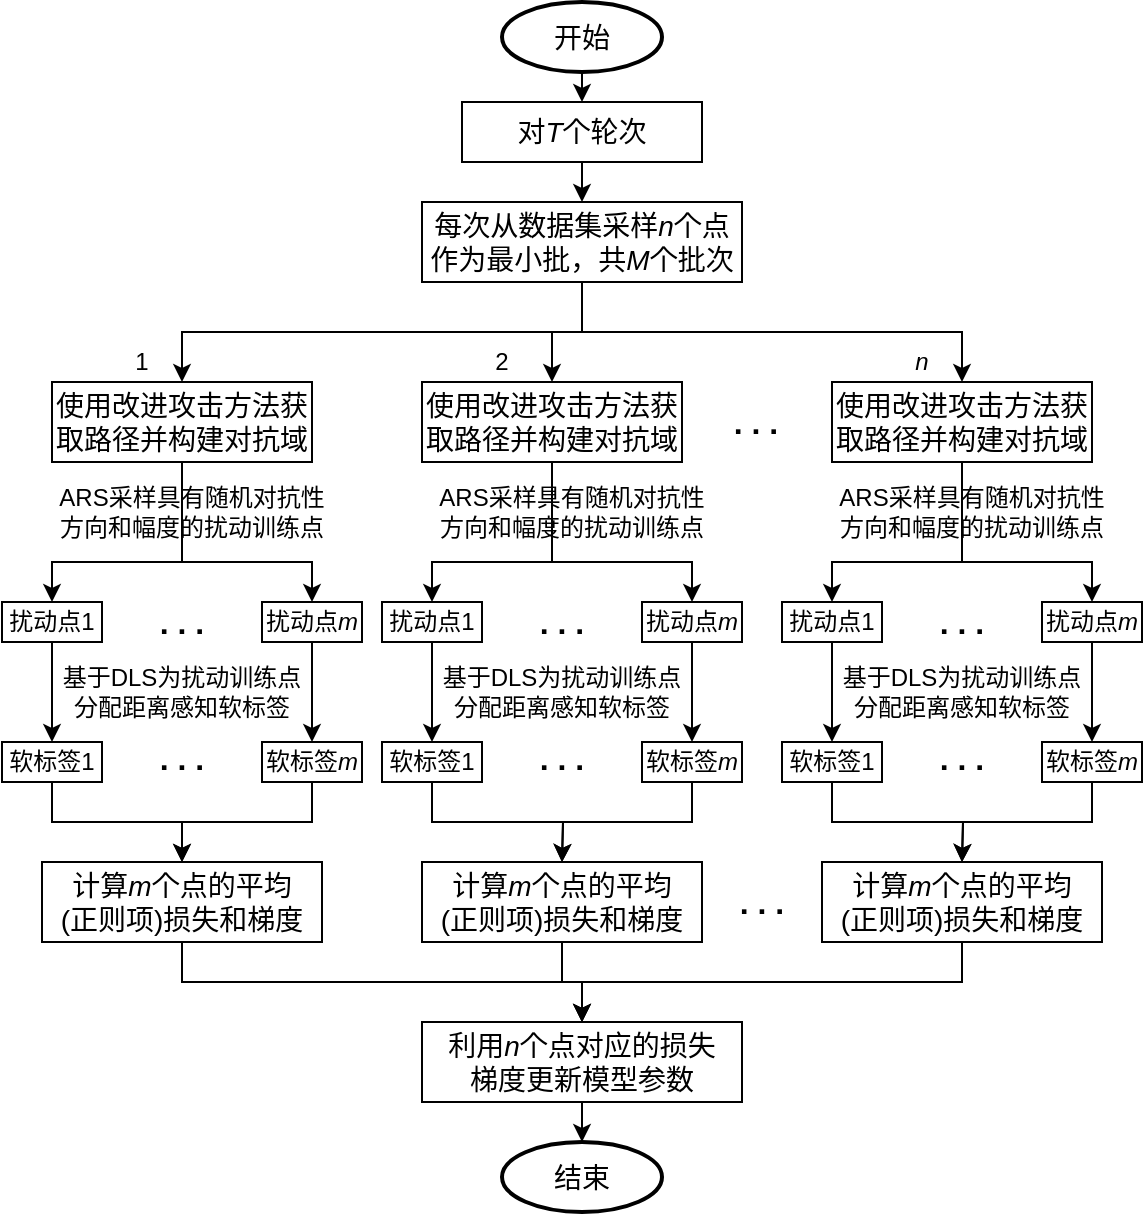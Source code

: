 <mxfile version="21.3.5" type="github">
  <diagram name="第 1 页" id="MnjlSnw96ZEYYFgfHTCJ">
    <mxGraphModel dx="1293" dy="785" grid="1" gridSize="10" guides="1" tooltips="1" connect="1" arrows="1" fold="1" page="1" pageScale="1" pageWidth="827" pageHeight="1169" math="0" shadow="0">
      <root>
        <mxCell id="0" />
        <mxCell id="1" parent="0" />
        <mxCell id="rwNcY4Yg_PhgB3yi368k-56" style="edgeStyle=orthogonalEdgeStyle;rounded=0;orthogonalLoop=1;jettySize=auto;html=1;exitX=0.5;exitY=1;exitDx=0;exitDy=0;entryX=0.5;entryY=0;entryDx=0;entryDy=0;" parent="1" source="rwNcY4Yg_PhgB3yi368k-52" target="rwNcY4Yg_PhgB3yi368k-55" edge="1">
          <mxGeometry relative="1" as="geometry" />
        </mxCell>
        <mxCell id="rwNcY4Yg_PhgB3yi368k-52" value="&lt;font style=&quot;font-size: 14px;&quot;&gt;对&lt;i&gt;T&lt;/i&gt;个轮次&lt;/font&gt;" style="rounded=0;whiteSpace=wrap;html=1;" parent="1" vertex="1">
          <mxGeometry x="320" y="60" width="120" height="30" as="geometry" />
        </mxCell>
        <mxCell id="rwNcY4Yg_PhgB3yi368k-61" style="edgeStyle=orthogonalEdgeStyle;rounded=0;orthogonalLoop=1;jettySize=auto;html=1;exitX=0.5;exitY=1;exitDx=0;exitDy=0;" parent="1" source="rwNcY4Yg_PhgB3yi368k-55" target="rwNcY4Yg_PhgB3yi368k-58" edge="1">
          <mxGeometry relative="1" as="geometry" />
        </mxCell>
        <mxCell id="rwNcY4Yg_PhgB3yi368k-62" style="edgeStyle=orthogonalEdgeStyle;rounded=0;orthogonalLoop=1;jettySize=auto;html=1;exitX=0.5;exitY=1;exitDx=0;exitDy=0;entryX=0.5;entryY=0;entryDx=0;entryDy=0;" parent="1" source="rwNcY4Yg_PhgB3yi368k-55" target="Xqxh_tt3NqKoXO2El6Pr-1" edge="1">
          <mxGeometry relative="1" as="geometry">
            <mxPoint x="365" y="200" as="targetPoint" />
          </mxGeometry>
        </mxCell>
        <mxCell id="rwNcY4Yg_PhgB3yi368k-63" style="edgeStyle=orthogonalEdgeStyle;rounded=0;orthogonalLoop=1;jettySize=auto;html=1;exitX=0.5;exitY=1;exitDx=0;exitDy=0;entryX=0.5;entryY=0;entryDx=0;entryDy=0;" parent="1" source="rwNcY4Yg_PhgB3yi368k-55" target="Xqxh_tt3NqKoXO2El6Pr-2" edge="1">
          <mxGeometry relative="1" as="geometry">
            <mxPoint x="570" y="200" as="targetPoint" />
          </mxGeometry>
        </mxCell>
        <mxCell id="rwNcY4Yg_PhgB3yi368k-55" value="&lt;font style=&quot;font-size: 14px;&quot;&gt;每次从数据集采样&lt;i&gt;n&lt;/i&gt;个点作为最小批，共&lt;i&gt;M&lt;/i&gt;个批次&lt;br&gt;&lt;/font&gt;" style="rounded=0;whiteSpace=wrap;html=1;" parent="1" vertex="1">
          <mxGeometry x="300" y="110" width="160" height="40" as="geometry" />
        </mxCell>
        <mxCell id="rwNcY4Yg_PhgB3yi368k-126" style="edgeStyle=orthogonalEdgeStyle;rounded=0;orthogonalLoop=1;jettySize=auto;html=1;exitX=0.5;exitY=1;exitDx=0;exitDy=0;entryX=0.5;entryY=0;entryDx=0;entryDy=0;" parent="1" source="rwNcY4Yg_PhgB3yi368k-58" target="rwNcY4Yg_PhgB3yi368k-69" edge="1">
          <mxGeometry relative="1" as="geometry">
            <Array as="points">
              <mxPoint x="180" y="290" />
              <mxPoint x="115" y="290" />
            </Array>
          </mxGeometry>
        </mxCell>
        <mxCell id="rwNcY4Yg_PhgB3yi368k-127" style="edgeStyle=orthogonalEdgeStyle;rounded=0;orthogonalLoop=1;jettySize=auto;html=1;exitX=0.5;exitY=1;exitDx=0;exitDy=0;entryX=0.5;entryY=0;entryDx=0;entryDy=0;" parent="1" source="rwNcY4Yg_PhgB3yi368k-58" target="rwNcY4Yg_PhgB3yi368k-70" edge="1">
          <mxGeometry relative="1" as="geometry">
            <Array as="points">
              <mxPoint x="180" y="290" />
              <mxPoint x="245" y="290" />
            </Array>
          </mxGeometry>
        </mxCell>
        <mxCell id="rwNcY4Yg_PhgB3yi368k-58" value="&lt;font style=&quot;font-size: 14px;&quot;&gt;使用改进攻击方法获取路径并构建对抗域&lt;br&gt;&lt;/font&gt;" style="rounded=0;whiteSpace=wrap;html=1;" parent="1" vertex="1">
          <mxGeometry x="115" y="200" width="130" height="40" as="geometry" />
        </mxCell>
        <mxCell id="rwNcY4Yg_PhgB3yi368k-128" style="edgeStyle=orthogonalEdgeStyle;rounded=0;orthogonalLoop=1;jettySize=auto;html=1;exitX=0.5;exitY=1;exitDx=0;exitDy=0;entryX=0.5;entryY=0;entryDx=0;entryDy=0;" parent="1" target="rwNcY4Yg_PhgB3yi368k-90" edge="1">
          <mxGeometry relative="1" as="geometry">
            <Array as="points">
              <mxPoint x="365" y="290" />
              <mxPoint x="305" y="290" />
            </Array>
            <mxPoint x="365" y="240" as="sourcePoint" />
          </mxGeometry>
        </mxCell>
        <mxCell id="rwNcY4Yg_PhgB3yi368k-129" style="edgeStyle=orthogonalEdgeStyle;rounded=0;orthogonalLoop=1;jettySize=auto;html=1;exitX=0.5;exitY=1;exitDx=0;exitDy=0;" parent="1" target="rwNcY4Yg_PhgB3yi368k-92" edge="1">
          <mxGeometry relative="1" as="geometry">
            <Array as="points">
              <mxPoint x="365" y="290" />
              <mxPoint x="435" y="290" />
            </Array>
            <mxPoint x="365" y="240" as="sourcePoint" />
          </mxGeometry>
        </mxCell>
        <mxCell id="rwNcY4Yg_PhgB3yi368k-133" style="edgeStyle=orthogonalEdgeStyle;rounded=0;orthogonalLoop=1;jettySize=auto;html=1;exitX=0.5;exitY=1;exitDx=0;exitDy=0;" parent="1" target="rwNcY4Yg_PhgB3yi368k-105" edge="1">
          <mxGeometry relative="1" as="geometry">
            <Array as="points">
              <mxPoint x="570" y="290" />
              <mxPoint x="505" y="290" />
            </Array>
            <mxPoint x="570" y="240" as="sourcePoint" />
          </mxGeometry>
        </mxCell>
        <mxCell id="rwNcY4Yg_PhgB3yi368k-134" style="edgeStyle=orthogonalEdgeStyle;rounded=0;orthogonalLoop=1;jettySize=auto;html=1;exitX=0.5;exitY=1;exitDx=0;exitDy=0;" parent="1" target="rwNcY4Yg_PhgB3yi368k-107" edge="1">
          <mxGeometry relative="1" as="geometry">
            <Array as="points">
              <mxPoint x="570" y="290" />
              <mxPoint x="635" y="290" />
            </Array>
            <mxPoint x="570" y="240" as="sourcePoint" />
          </mxGeometry>
        </mxCell>
        <mxCell id="rwNcY4Yg_PhgB3yi368k-65" value="1" style="text;html=1;strokeColor=none;fillColor=none;align=center;verticalAlign=middle;whiteSpace=wrap;rounded=0;" parent="1" vertex="1">
          <mxGeometry x="150" y="180" width="20" height="20" as="geometry" />
        </mxCell>
        <mxCell id="rwNcY4Yg_PhgB3yi368k-66" value="2" style="text;html=1;strokeColor=none;fillColor=none;align=center;verticalAlign=middle;whiteSpace=wrap;rounded=0;" parent="1" vertex="1">
          <mxGeometry x="330" y="180" width="20" height="20" as="geometry" />
        </mxCell>
        <mxCell id="rwNcY4Yg_PhgB3yi368k-67" value="&lt;i&gt;n&lt;/i&gt;" style="text;html=1;strokeColor=none;fillColor=none;align=center;verticalAlign=middle;whiteSpace=wrap;rounded=0;" parent="1" vertex="1">
          <mxGeometry x="540" y="180" width="20" height="20" as="geometry" />
        </mxCell>
        <mxCell id="rwNcY4Yg_PhgB3yi368k-68" value="&lt;font size=&quot;1&quot; style=&quot;&quot;&gt;&lt;b style=&quot;font-size: 16px;&quot;&gt;. . .&lt;/b&gt;&lt;/font&gt;" style="text;html=1;strokeColor=none;fillColor=none;align=center;verticalAlign=middle;whiteSpace=wrap;rounded=0;" parent="1" vertex="1">
          <mxGeometry x="432" y="212.5" width="70" height="15" as="geometry" />
        </mxCell>
        <mxCell id="rwNcY4Yg_PhgB3yi368k-79" style="edgeStyle=orthogonalEdgeStyle;rounded=0;orthogonalLoop=1;jettySize=auto;html=1;exitX=0.5;exitY=1;exitDx=0;exitDy=0;entryX=0.5;entryY=0;entryDx=0;entryDy=0;" parent="1" source="rwNcY4Yg_PhgB3yi368k-69" target="rwNcY4Yg_PhgB3yi368k-76" edge="1">
          <mxGeometry relative="1" as="geometry" />
        </mxCell>
        <mxCell id="rwNcY4Yg_PhgB3yi368k-69" value="&lt;font style=&quot;font-size: 12px;&quot;&gt;扰动点1&lt;/font&gt;" style="rounded=0;whiteSpace=wrap;html=1;" parent="1" vertex="1">
          <mxGeometry x="90" y="310" width="50" height="20" as="geometry" />
        </mxCell>
        <mxCell id="rwNcY4Yg_PhgB3yi368k-80" style="edgeStyle=orthogonalEdgeStyle;rounded=0;orthogonalLoop=1;jettySize=auto;html=1;exitX=0.5;exitY=1;exitDx=0;exitDy=0;entryX=0.5;entryY=0;entryDx=0;entryDy=0;" parent="1" source="rwNcY4Yg_PhgB3yi368k-70" target="rwNcY4Yg_PhgB3yi368k-77" edge="1">
          <mxGeometry relative="1" as="geometry" />
        </mxCell>
        <mxCell id="rwNcY4Yg_PhgB3yi368k-70" value="&lt;font style=&quot;font-size: 12px;&quot;&gt;扰动点&lt;i&gt;m&lt;/i&gt;&lt;/font&gt;" style="rounded=0;whiteSpace=wrap;html=1;" parent="1" vertex="1">
          <mxGeometry x="220" y="310" width="50" height="20" as="geometry" />
        </mxCell>
        <mxCell id="rwNcY4Yg_PhgB3yi368k-73" value="ARS采样具有随机对抗性方向和幅度的扰动训练点" style="text;html=1;strokeColor=none;fillColor=none;align=center;verticalAlign=middle;whiteSpace=wrap;rounded=0;" parent="1" vertex="1">
          <mxGeometry x="115" y="250" width="140" height="30" as="geometry" />
        </mxCell>
        <mxCell id="rwNcY4Yg_PhgB3yi368k-75" value="&lt;font size=&quot;1&quot; style=&quot;&quot;&gt;&lt;b style=&quot;font-size: 16px;&quot;&gt;. . .&lt;/b&gt;&lt;/font&gt;" style="text;html=1;strokeColor=none;fillColor=none;align=center;verticalAlign=middle;whiteSpace=wrap;rounded=0;" parent="1" vertex="1">
          <mxGeometry x="160" y="312.5" width="40" height="15" as="geometry" />
        </mxCell>
        <mxCell id="rwNcY4Yg_PhgB3yi368k-83" style="edgeStyle=orthogonalEdgeStyle;rounded=0;orthogonalLoop=1;jettySize=auto;html=1;exitX=0.5;exitY=1;exitDx=0;exitDy=0;" parent="1" source="rwNcY4Yg_PhgB3yi368k-76" target="rwNcY4Yg_PhgB3yi368k-82" edge="1">
          <mxGeometry relative="1" as="geometry" />
        </mxCell>
        <mxCell id="rwNcY4Yg_PhgB3yi368k-76" value="&lt;font style=&quot;font-size: 12px;&quot;&gt;软标签1&lt;/font&gt;" style="rounded=0;whiteSpace=wrap;html=1;" parent="1" vertex="1">
          <mxGeometry x="90" y="380" width="50" height="20" as="geometry" />
        </mxCell>
        <mxCell id="rwNcY4Yg_PhgB3yi368k-84" style="edgeStyle=orthogonalEdgeStyle;rounded=0;orthogonalLoop=1;jettySize=auto;html=1;exitX=0.5;exitY=1;exitDx=0;exitDy=0;" parent="1" source="rwNcY4Yg_PhgB3yi368k-77" target="rwNcY4Yg_PhgB3yi368k-82" edge="1">
          <mxGeometry relative="1" as="geometry" />
        </mxCell>
        <mxCell id="rwNcY4Yg_PhgB3yi368k-77" value="&lt;font style=&quot;font-size: 12px;&quot;&gt;软标签&lt;i&gt;m&lt;/i&gt;&lt;br&gt;&lt;/font&gt;" style="rounded=0;whiteSpace=wrap;html=1;" parent="1" vertex="1">
          <mxGeometry x="220" y="380" width="50" height="20" as="geometry" />
        </mxCell>
        <mxCell id="rwNcY4Yg_PhgB3yi368k-78" value="&lt;font size=&quot;1&quot; style=&quot;&quot;&gt;&lt;b style=&quot;font-size: 16px;&quot;&gt;. . .&lt;/b&gt;&lt;/font&gt;" style="text;html=1;strokeColor=none;fillColor=none;align=center;verticalAlign=middle;whiteSpace=wrap;rounded=0;" parent="1" vertex="1">
          <mxGeometry x="160" y="380" width="40" height="15" as="geometry" />
        </mxCell>
        <mxCell id="rwNcY4Yg_PhgB3yi368k-81" value="基于DLS为扰动训练点分配距离感知软标签" style="text;html=1;strokeColor=none;fillColor=none;align=center;verticalAlign=middle;whiteSpace=wrap;rounded=0;" parent="1" vertex="1">
          <mxGeometry x="115" y="340" width="130" height="30" as="geometry" />
        </mxCell>
        <mxCell id="rwNcY4Yg_PhgB3yi368k-130" style="edgeStyle=orthogonalEdgeStyle;rounded=0;orthogonalLoop=1;jettySize=auto;html=1;exitX=0.5;exitY=1;exitDx=0;exitDy=0;entryX=0.5;entryY=0;entryDx=0;entryDy=0;" parent="1" source="rwNcY4Yg_PhgB3yi368k-82" target="rwNcY4Yg_PhgB3yi368k-85" edge="1">
          <mxGeometry relative="1" as="geometry" />
        </mxCell>
        <mxCell id="rwNcY4Yg_PhgB3yi368k-82" value="&lt;font style=&quot;font-size: 14px;&quot;&gt;计算&lt;i&gt;m&lt;/i&gt;个点的平均&lt;br&gt;(正则项)损失和梯度&lt;br&gt;&lt;/font&gt;" style="rounded=0;whiteSpace=wrap;html=1;" parent="1" vertex="1">
          <mxGeometry x="110" y="440" width="140" height="40" as="geometry" />
        </mxCell>
        <mxCell id="1ckakKpShPG1FpMabYau-4" style="edgeStyle=orthogonalEdgeStyle;rounded=0;orthogonalLoop=1;jettySize=auto;html=1;exitX=0.5;exitY=1;exitDx=0;exitDy=0;entryX=0.5;entryY=0;entryDx=0;entryDy=0;entryPerimeter=0;" edge="1" parent="1" source="rwNcY4Yg_PhgB3yi368k-85" target="1ckakKpShPG1FpMabYau-3">
          <mxGeometry relative="1" as="geometry" />
        </mxCell>
        <mxCell id="rwNcY4Yg_PhgB3yi368k-85" value="&lt;font style=&quot;font-size: 14px;&quot;&gt;利用&lt;i&gt;n&lt;/i&gt;个点对应的损失&lt;br&gt;梯度更新模型参数&lt;br&gt;&lt;/font&gt;" style="rounded=0;whiteSpace=wrap;html=1;" parent="1" vertex="1">
          <mxGeometry x="300" y="520" width="160" height="40" as="geometry" />
        </mxCell>
        <mxCell id="rwNcY4Yg_PhgB3yi368k-89" style="edgeStyle=orthogonalEdgeStyle;rounded=0;orthogonalLoop=1;jettySize=auto;html=1;exitX=0.5;exitY=1;exitDx=0;exitDy=0;entryX=0.5;entryY=0;entryDx=0;entryDy=0;" parent="1" source="rwNcY4Yg_PhgB3yi368k-90" target="rwNcY4Yg_PhgB3yi368k-96" edge="1">
          <mxGeometry relative="1" as="geometry" />
        </mxCell>
        <mxCell id="rwNcY4Yg_PhgB3yi368k-90" value="&lt;font style=&quot;font-size: 12px;&quot;&gt;扰动点1&lt;/font&gt;" style="rounded=0;whiteSpace=wrap;html=1;" parent="1" vertex="1">
          <mxGeometry x="280" y="310" width="50" height="20" as="geometry" />
        </mxCell>
        <mxCell id="rwNcY4Yg_PhgB3yi368k-91" style="edgeStyle=orthogonalEdgeStyle;rounded=0;orthogonalLoop=1;jettySize=auto;html=1;exitX=0.5;exitY=1;exitDx=0;exitDy=0;entryX=0.5;entryY=0;entryDx=0;entryDy=0;" parent="1" source="rwNcY4Yg_PhgB3yi368k-92" target="rwNcY4Yg_PhgB3yi368k-98" edge="1">
          <mxGeometry relative="1" as="geometry" />
        </mxCell>
        <mxCell id="rwNcY4Yg_PhgB3yi368k-92" value="&lt;font style=&quot;font-size: 12px;&quot;&gt;扰动点&lt;i&gt;m&lt;/i&gt;&lt;/font&gt;" style="rounded=0;whiteSpace=wrap;html=1;" parent="1" vertex="1">
          <mxGeometry x="410" y="310" width="50" height="20" as="geometry" />
        </mxCell>
        <mxCell id="rwNcY4Yg_PhgB3yi368k-93" value="ARS采样具有随机对抗性方向和幅度的扰动训练点" style="text;html=1;strokeColor=none;fillColor=none;align=center;verticalAlign=middle;whiteSpace=wrap;rounded=0;" parent="1" vertex="1">
          <mxGeometry x="305" y="250" width="140" height="30" as="geometry" />
        </mxCell>
        <mxCell id="rwNcY4Yg_PhgB3yi368k-94" value="&lt;font size=&quot;1&quot; style=&quot;&quot;&gt;&lt;b style=&quot;font-size: 16px;&quot;&gt;. . .&lt;/b&gt;&lt;/font&gt;" style="text;html=1;strokeColor=none;fillColor=none;align=center;verticalAlign=middle;whiteSpace=wrap;rounded=0;" parent="1" vertex="1">
          <mxGeometry x="350" y="312.5" width="40" height="15" as="geometry" />
        </mxCell>
        <mxCell id="rwNcY4Yg_PhgB3yi368k-95" style="edgeStyle=orthogonalEdgeStyle;rounded=0;orthogonalLoop=1;jettySize=auto;html=1;exitX=0.5;exitY=1;exitDx=0;exitDy=0;" parent="1" source="rwNcY4Yg_PhgB3yi368k-96" edge="1">
          <mxGeometry relative="1" as="geometry">
            <mxPoint x="370" y="440" as="targetPoint" />
          </mxGeometry>
        </mxCell>
        <mxCell id="rwNcY4Yg_PhgB3yi368k-96" value="&lt;font style=&quot;font-size: 12px;&quot;&gt;软标签1&lt;/font&gt;" style="rounded=0;whiteSpace=wrap;html=1;" parent="1" vertex="1">
          <mxGeometry x="280" y="380" width="50" height="20" as="geometry" />
        </mxCell>
        <mxCell id="rwNcY4Yg_PhgB3yi368k-97" style="edgeStyle=orthogonalEdgeStyle;rounded=0;orthogonalLoop=1;jettySize=auto;html=1;exitX=0.5;exitY=1;exitDx=0;exitDy=0;" parent="1" source="rwNcY4Yg_PhgB3yi368k-98" edge="1">
          <mxGeometry relative="1" as="geometry">
            <mxPoint x="370" y="440" as="targetPoint" />
          </mxGeometry>
        </mxCell>
        <mxCell id="rwNcY4Yg_PhgB3yi368k-98" value="&lt;font style=&quot;font-size: 12px;&quot;&gt;软标签&lt;i&gt;m&lt;/i&gt;&lt;br&gt;&lt;/font&gt;" style="rounded=0;whiteSpace=wrap;html=1;" parent="1" vertex="1">
          <mxGeometry x="410" y="380" width="50" height="20" as="geometry" />
        </mxCell>
        <mxCell id="rwNcY4Yg_PhgB3yi368k-99" value="&lt;font size=&quot;1&quot; style=&quot;&quot;&gt;&lt;b style=&quot;font-size: 16px;&quot;&gt;. . .&lt;/b&gt;&lt;/font&gt;" style="text;html=1;strokeColor=none;fillColor=none;align=center;verticalAlign=middle;whiteSpace=wrap;rounded=0;" parent="1" vertex="1">
          <mxGeometry x="350" y="380" width="40" height="15" as="geometry" />
        </mxCell>
        <mxCell id="rwNcY4Yg_PhgB3yi368k-100" value="基于DLS为扰动训练点分配距离感知软标签" style="text;html=1;strokeColor=none;fillColor=none;align=center;verticalAlign=middle;whiteSpace=wrap;rounded=0;" parent="1" vertex="1">
          <mxGeometry x="305" y="340" width="130" height="30" as="geometry" />
        </mxCell>
        <mxCell id="rwNcY4Yg_PhgB3yi368k-104" style="edgeStyle=orthogonalEdgeStyle;rounded=0;orthogonalLoop=1;jettySize=auto;html=1;exitX=0.5;exitY=1;exitDx=0;exitDy=0;entryX=0.5;entryY=0;entryDx=0;entryDy=0;" parent="1" source="rwNcY4Yg_PhgB3yi368k-105" target="rwNcY4Yg_PhgB3yi368k-111" edge="1">
          <mxGeometry relative="1" as="geometry" />
        </mxCell>
        <mxCell id="rwNcY4Yg_PhgB3yi368k-105" value="&lt;font style=&quot;font-size: 12px;&quot;&gt;扰动点1&lt;/font&gt;" style="rounded=0;whiteSpace=wrap;html=1;" parent="1" vertex="1">
          <mxGeometry x="480" y="310" width="50" height="20" as="geometry" />
        </mxCell>
        <mxCell id="rwNcY4Yg_PhgB3yi368k-106" style="edgeStyle=orthogonalEdgeStyle;rounded=0;orthogonalLoop=1;jettySize=auto;html=1;exitX=0.5;exitY=1;exitDx=0;exitDy=0;entryX=0.5;entryY=0;entryDx=0;entryDy=0;" parent="1" source="rwNcY4Yg_PhgB3yi368k-107" target="rwNcY4Yg_PhgB3yi368k-113" edge="1">
          <mxGeometry relative="1" as="geometry" />
        </mxCell>
        <mxCell id="rwNcY4Yg_PhgB3yi368k-107" value="&lt;font style=&quot;font-size: 12px;&quot;&gt;扰动点&lt;i&gt;m&lt;/i&gt;&lt;/font&gt;" style="rounded=0;whiteSpace=wrap;html=1;" parent="1" vertex="1">
          <mxGeometry x="610" y="310" width="50" height="20" as="geometry" />
        </mxCell>
        <mxCell id="rwNcY4Yg_PhgB3yi368k-108" value="ARS采样具有随机对抗性方向和幅度的扰动训练点" style="text;html=1;strokeColor=none;fillColor=none;align=center;verticalAlign=middle;whiteSpace=wrap;rounded=0;" parent="1" vertex="1">
          <mxGeometry x="505" y="250" width="140" height="30" as="geometry" />
        </mxCell>
        <mxCell id="rwNcY4Yg_PhgB3yi368k-109" value="&lt;font size=&quot;1&quot; style=&quot;&quot;&gt;&lt;b style=&quot;font-size: 16px;&quot;&gt;. . .&lt;/b&gt;&lt;/font&gt;" style="text;html=1;strokeColor=none;fillColor=none;align=center;verticalAlign=middle;whiteSpace=wrap;rounded=0;" parent="1" vertex="1">
          <mxGeometry x="550" y="312.5" width="40" height="15" as="geometry" />
        </mxCell>
        <mxCell id="rwNcY4Yg_PhgB3yi368k-110" style="edgeStyle=orthogonalEdgeStyle;rounded=0;orthogonalLoop=1;jettySize=auto;html=1;exitX=0.5;exitY=1;exitDx=0;exitDy=0;" parent="1" source="rwNcY4Yg_PhgB3yi368k-111" edge="1">
          <mxGeometry relative="1" as="geometry">
            <mxPoint x="570" y="440" as="targetPoint" />
          </mxGeometry>
        </mxCell>
        <mxCell id="rwNcY4Yg_PhgB3yi368k-111" value="&lt;font style=&quot;font-size: 12px;&quot;&gt;软标签1&lt;/font&gt;" style="rounded=0;whiteSpace=wrap;html=1;" parent="1" vertex="1">
          <mxGeometry x="480" y="380" width="50" height="20" as="geometry" />
        </mxCell>
        <mxCell id="rwNcY4Yg_PhgB3yi368k-112" style="edgeStyle=orthogonalEdgeStyle;rounded=0;orthogonalLoop=1;jettySize=auto;html=1;exitX=0.5;exitY=1;exitDx=0;exitDy=0;" parent="1" source="rwNcY4Yg_PhgB3yi368k-113" edge="1">
          <mxGeometry relative="1" as="geometry">
            <mxPoint x="570" y="440" as="targetPoint" />
          </mxGeometry>
        </mxCell>
        <mxCell id="rwNcY4Yg_PhgB3yi368k-113" value="&lt;font style=&quot;font-size: 12px;&quot;&gt;软标签&lt;i&gt;m&lt;/i&gt;&lt;br&gt;&lt;/font&gt;" style="rounded=0;whiteSpace=wrap;html=1;" parent="1" vertex="1">
          <mxGeometry x="610" y="380" width="50" height="20" as="geometry" />
        </mxCell>
        <mxCell id="rwNcY4Yg_PhgB3yi368k-114" value="&lt;font size=&quot;1&quot; style=&quot;&quot;&gt;&lt;b style=&quot;font-size: 16px;&quot;&gt;. . .&lt;/b&gt;&lt;/font&gt;" style="text;html=1;strokeColor=none;fillColor=none;align=center;verticalAlign=middle;whiteSpace=wrap;rounded=0;" parent="1" vertex="1">
          <mxGeometry x="550" y="380" width="40" height="15" as="geometry" />
        </mxCell>
        <mxCell id="rwNcY4Yg_PhgB3yi368k-115" value="基于DLS为扰动训练点分配距离感知软标签" style="text;html=1;strokeColor=none;fillColor=none;align=center;verticalAlign=middle;whiteSpace=wrap;rounded=0;" parent="1" vertex="1">
          <mxGeometry x="505" y="340" width="130" height="30" as="geometry" />
        </mxCell>
        <mxCell id="Xqxh_tt3NqKoXO2El6Pr-1" value="&lt;font style=&quot;font-size: 14px;&quot;&gt;使用改进攻击方法获取路径并构建对抗域&lt;br&gt;&lt;/font&gt;" style="rounded=0;whiteSpace=wrap;html=1;" parent="1" vertex="1">
          <mxGeometry x="300" y="200" width="130" height="40" as="geometry" />
        </mxCell>
        <mxCell id="Xqxh_tt3NqKoXO2El6Pr-2" value="&lt;font style=&quot;font-size: 14px;&quot;&gt;使用改进攻击方法获取路径并构建对抗域&lt;br&gt;&lt;/font&gt;" style="rounded=0;whiteSpace=wrap;html=1;" parent="1" vertex="1">
          <mxGeometry x="505" y="200" width="130" height="40" as="geometry" />
        </mxCell>
        <mxCell id="Xqxh_tt3NqKoXO2El6Pr-4" style="edgeStyle=orthogonalEdgeStyle;rounded=0;orthogonalLoop=1;jettySize=auto;html=1;exitX=0.5;exitY=1;exitDx=0;exitDy=0;entryX=0.5;entryY=0;entryDx=0;entryDy=0;" parent="1" source="Xqxh_tt3NqKoXO2El6Pr-3" target="rwNcY4Yg_PhgB3yi368k-85" edge="1">
          <mxGeometry relative="1" as="geometry" />
        </mxCell>
        <mxCell id="Xqxh_tt3NqKoXO2El6Pr-3" value="&lt;font style=&quot;font-size: 14px;&quot;&gt;计算&lt;i&gt;m&lt;/i&gt;个点的平均&lt;br&gt;(正则项)损失和梯度&lt;br&gt;&lt;/font&gt;" style="rounded=0;whiteSpace=wrap;html=1;" parent="1" vertex="1">
          <mxGeometry x="300" y="440" width="140" height="40" as="geometry" />
        </mxCell>
        <mxCell id="Xqxh_tt3NqKoXO2El6Pr-6" style="edgeStyle=orthogonalEdgeStyle;rounded=0;orthogonalLoop=1;jettySize=auto;html=1;exitX=0.5;exitY=1;exitDx=0;exitDy=0;entryX=0.5;entryY=0;entryDx=0;entryDy=0;" parent="1" source="Xqxh_tt3NqKoXO2El6Pr-5" target="rwNcY4Yg_PhgB3yi368k-85" edge="1">
          <mxGeometry relative="1" as="geometry" />
        </mxCell>
        <mxCell id="Xqxh_tt3NqKoXO2El6Pr-5" value="&lt;font style=&quot;font-size: 14px;&quot;&gt;计算&lt;i&gt;m&lt;/i&gt;个点的平均&lt;br&gt;(正则项)损失和梯度&lt;br&gt;&lt;/font&gt;" style="rounded=0;whiteSpace=wrap;html=1;" parent="1" vertex="1">
          <mxGeometry x="500" y="440" width="140" height="40" as="geometry" />
        </mxCell>
        <mxCell id="Xqxh_tt3NqKoXO2El6Pr-7" value="&lt;font size=&quot;1&quot; style=&quot;&quot;&gt;&lt;b style=&quot;font-size: 16px;&quot;&gt;. . .&lt;/b&gt;&lt;/font&gt;" style="text;html=1;strokeColor=none;fillColor=none;align=center;verticalAlign=middle;whiteSpace=wrap;rounded=0;" parent="1" vertex="1">
          <mxGeometry x="435" y="452.5" width="70" height="15" as="geometry" />
        </mxCell>
        <mxCell id="1ckakKpShPG1FpMabYau-2" style="edgeStyle=orthogonalEdgeStyle;rounded=0;orthogonalLoop=1;jettySize=auto;html=1;exitX=0.5;exitY=1;exitDx=0;exitDy=0;exitPerimeter=0;entryX=0.5;entryY=0;entryDx=0;entryDy=0;" edge="1" parent="1" source="1ckakKpShPG1FpMabYau-1" target="rwNcY4Yg_PhgB3yi368k-52">
          <mxGeometry relative="1" as="geometry" />
        </mxCell>
        <mxCell id="1ckakKpShPG1FpMabYau-1" value="&lt;font style=&quot;font-size: 14px;&quot;&gt;开始&lt;/font&gt;" style="strokeWidth=2;html=1;shape=mxgraph.flowchart.start_1;whiteSpace=wrap;" vertex="1" parent="1">
          <mxGeometry x="340" y="10" width="80" height="35" as="geometry" />
        </mxCell>
        <mxCell id="1ckakKpShPG1FpMabYau-3" value="&lt;span style=&quot;font-size: 14px;&quot;&gt;结束&lt;br&gt;&lt;/span&gt;" style="strokeWidth=2;html=1;shape=mxgraph.flowchart.start_1;whiteSpace=wrap;" vertex="1" parent="1">
          <mxGeometry x="340" y="580" width="80" height="35" as="geometry" />
        </mxCell>
      </root>
    </mxGraphModel>
  </diagram>
</mxfile>
